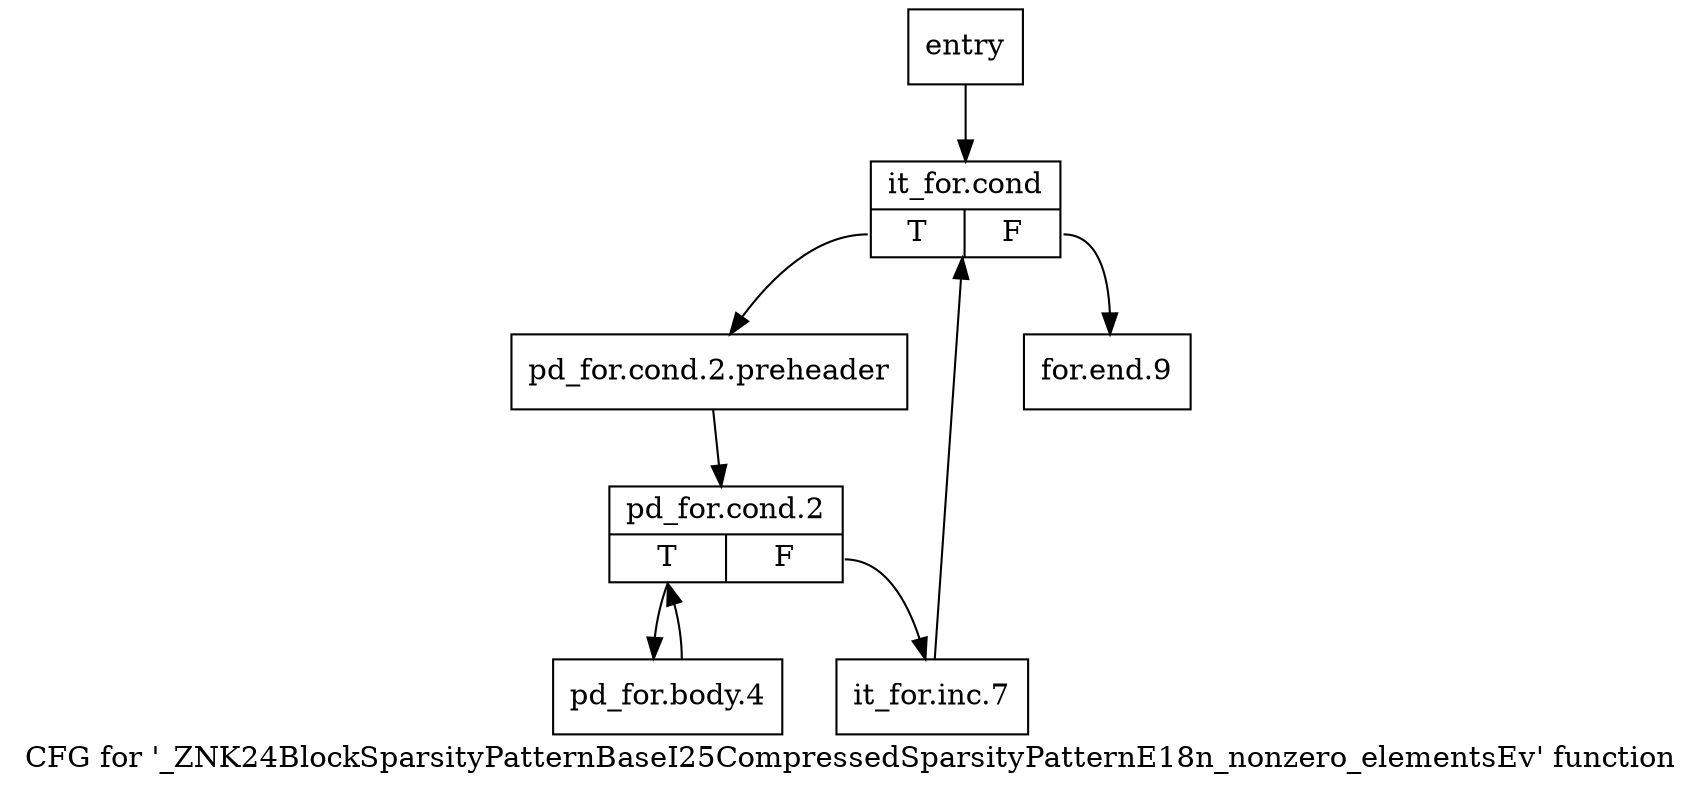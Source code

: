 digraph "CFG for '_ZNK24BlockSparsityPatternBaseI25CompressedSparsityPatternE18n_nonzero_elementsEv' function" {
	label="CFG for '_ZNK24BlockSparsityPatternBaseI25CompressedSparsityPatternE18n_nonzero_elementsEv' function";

	Node0x2c0b760 [shape=record,label="{entry}"];
	Node0x2c0b760 -> Node0x2c0b7b0;
	Node0x2c0b7b0 [shape=record,label="{it_for.cond|{<s0>T|<s1>F}}"];
	Node0x2c0b7b0:s0 -> Node0x2c0b800;
	Node0x2c0b7b0:s1 -> Node0x2c0b940;
	Node0x2c0b800 [shape=record,label="{pd_for.cond.2.preheader}"];
	Node0x2c0b800 -> Node0x2c0b850;
	Node0x2c0b850 [shape=record,label="{pd_for.cond.2|{<s0>T|<s1>F}}"];
	Node0x2c0b850:s0 -> Node0x2c0b8a0;
	Node0x2c0b850:s1 -> Node0x2c0b8f0;
	Node0x2c0b8a0 [shape=record,label="{pd_for.body.4}"];
	Node0x2c0b8a0 -> Node0x2c0b850;
	Node0x2c0b8f0 [shape=record,label="{it_for.inc.7}"];
	Node0x2c0b8f0 -> Node0x2c0b7b0;
	Node0x2c0b940 [shape=record,label="{for.end.9}"];
}
